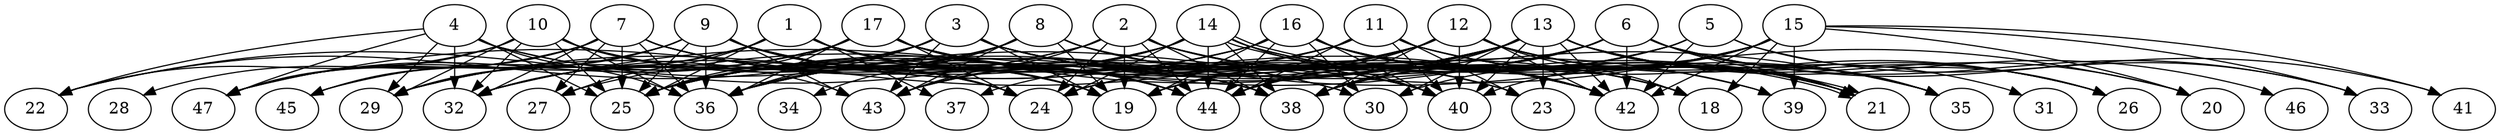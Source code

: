 // DAG (tier=3-complex, mode=compute, n=47, ccr=0.461, fat=0.805, density=0.758, regular=0.254, jump=0.349, mindata=1048576, maxdata=16777216)
// DAG automatically generated by daggen at Sun Aug 24 16:33:34 2025
// /home/ermia/Project/Environments/daggen/bin/daggen --dot --ccr 0.461 --fat 0.805 --regular 0.254 --density 0.758 --jump 0.349 --mindata 1048576 --maxdata 16777216 -n 47 
digraph G {
  1 [size="3294484546479965184", alpha="0.11", expect_size="1647242273239982592"]
  1 -> 19 [size ="1400496904470528"]
  1 -> 25 [size ="1400496904470528"]
  1 -> 27 [size ="1400496904470528"]
  1 -> 29 [size ="1400496904470528"]
  1 -> 37 [size ="1400496904470528"]
  1 -> 38 [size ="1400496904470528"]
  1 -> 40 [size ="1400496904470528"]
  1 -> 44 [size ="1400496904470528"]
  1 -> 47 [size ="1400496904470528"]
  2 [size="595513004245513", alpha="0.14", expect_size="297756502122756"]
  2 -> 18 [size ="20571853160448"]
  2 -> 19 [size ="20571853160448"]
  2 -> 21 [size ="20571853160448"]
  2 -> 22 [size ="20571853160448"]
  2 -> 23 [size ="20571853160448"]
  2 -> 24 [size ="20571853160448"]
  2 -> 29 [size ="20571853160448"]
  2 -> 38 [size ="20571853160448"]
  2 -> 42 [size ="20571853160448"]
  2 -> 43 [size ="20571853160448"]
  2 -> 44 [size ="20571853160448"]
  3 [size="181341707560663072", alpha="0.05", expect_size="90670853780331536"]
  3 -> 18 [size ="71622639747072"]
  3 -> 19 [size ="71622639747072"]
  3 -> 22 [size ="71622639747072"]
  3 -> 23 [size ="71622639747072"]
  3 -> 25 [size ="71622639747072"]
  3 -> 29 [size ="71622639747072"]
  3 -> 32 [size ="71622639747072"]
  3 -> 36 [size ="71622639747072"]
  3 -> 39 [size ="71622639747072"]
  3 -> 40 [size ="71622639747072"]
  3 -> 42 [size ="71622639747072"]
  3 -> 43 [size ="71622639747072"]
  4 [size="1017086908721710", alpha="0.19", expect_size="508543454360855"]
  4 -> 22 [size ="40269353320448"]
  4 -> 24 [size ="40269353320448"]
  4 -> 25 [size ="40269353320448"]
  4 -> 29 [size ="40269353320448"]
  4 -> 32 [size ="40269353320448"]
  4 -> 36 [size ="40269353320448"]
  4 -> 38 [size ="40269353320448"]
  4 -> 47 [size ="40269353320448"]
  5 [size="16053681109840182", alpha="0.14", expect_size="8026840554920091"]
  5 -> 19 [size ="1997459777650688"]
  5 -> 24 [size ="1997459777650688"]
  5 -> 26 [size ="1997459777650688"]
  5 -> 33 [size ="1997459777650688"]
  5 -> 38 [size ="1997459777650688"]
  5 -> 42 [size ="1997459777650688"]
  6 [size="9359140806394380288", alpha="0.20", expect_size="4679570403197190144"]
  6 -> 19 [size ="35528808333312"]
  6 -> 21 [size ="35528808333312"]
  6 -> 32 [size ="35528808333312"]
  6 -> 33 [size ="35528808333312"]
  6 -> 35 [size ="35528808333312"]
  6 -> 36 [size ="35528808333312"]
  6 -> 38 [size ="35528808333312"]
  6 -> 41 [size ="35528808333312"]
  6 -> 42 [size ="35528808333312"]
  6 -> 44 [size ="35528808333312"]
  7 [size="726809210993014400", alpha="0.07", expect_size="363404605496507200"]
  7 -> 19 [size ="968326683557888"]
  7 -> 25 [size ="968326683557888"]
  7 -> 27 [size ="968326683557888"]
  7 -> 28 [size ="968326683557888"]
  7 -> 30 [size ="968326683557888"]
  7 -> 32 [size ="968326683557888"]
  7 -> 36 [size ="968326683557888"]
  7 -> 38 [size ="968326683557888"]
  7 -> 44 [size ="968326683557888"]
  7 -> 45 [size ="968326683557888"]
  7 -> 47 [size ="968326683557888"]
  8 [size="21441208063967100928", alpha="0.18", expect_size="10720604031983550464"]
  8 -> 19 [size ="61743250276352"]
  8 -> 20 [size ="61743250276352"]
  8 -> 25 [size ="61743250276352"]
  8 -> 32 [size ="61743250276352"]
  8 -> 34 [size ="61743250276352"]
  8 -> 36 [size ="61743250276352"]
  8 -> 40 [size ="61743250276352"]
  8 -> 42 [size ="61743250276352"]
  8 -> 43 [size ="61743250276352"]
  9 [size="2706912674205138944", alpha="0.01", expect_size="1353456337102569472"]
  9 -> 19 [size ="15538394759168"]
  9 -> 24 [size ="15538394759168"]
  9 -> 25 [size ="15538394759168"]
  9 -> 29 [size ="15538394759168"]
  9 -> 30 [size ="15538394759168"]
  9 -> 36 [size ="15538394759168"]
  9 -> 38 [size ="15538394759168"]
  9 -> 42 [size ="15538394759168"]
  9 -> 43 [size ="15538394759168"]
  9 -> 45 [size ="15538394759168"]
  9 -> 47 [size ="15538394759168"]
  10 [size="1931113212866717548544", alpha="0.17", expect_size="965556606433358774272"]
  10 -> 22 [size ="1240590574419968"]
  10 -> 24 [size ="1240590574419968"]
  10 -> 25 [size ="1240590574419968"]
  10 -> 29 [size ="1240590574419968"]
  10 -> 32 [size ="1240590574419968"]
  10 -> 36 [size ="1240590574419968"]
  10 -> 43 [size ="1240590574419968"]
  10 -> 44 [size ="1240590574419968"]
  10 -> 47 [size ="1240590574419968"]
  11 [size="964838181010369", alpha="0.03", expect_size="482419090505184"]
  11 -> 21 [size ="50188337020928"]
  11 -> 23 [size ="50188337020928"]
  11 -> 25 [size ="50188337020928"]
  11 -> 26 [size ="50188337020928"]
  11 -> 35 [size ="50188337020928"]
  11 -> 40 [size ="50188337020928"]
  11 -> 43 [size ="50188337020928"]
  11 -> 44 [size ="50188337020928"]
  11 -> 47 [size ="50188337020928"]
  12 [size="39039807730777024", alpha="0.09", expect_size="19519903865388512"]
  12 -> 18 [size ="654939697184768"]
  12 -> 19 [size ="654939697184768"]
  12 -> 21 [size ="654939697184768"]
  12 -> 25 [size ="654939697184768"]
  12 -> 26 [size ="654939697184768"]
  12 -> 31 [size ="654939697184768"]
  12 -> 37 [size ="654939697184768"]
  12 -> 38 [size ="654939697184768"]
  12 -> 40 [size ="654939697184768"]
  12 -> 42 [size ="654939697184768"]
  12 -> 43 [size ="654939697184768"]
  12 -> 44 [size ="654939697184768"]
  13 [size="3762594499242970054656", alpha="0.20", expect_size="1881297249621485027328"]
  13 -> 19 [size ="1935299856826368"]
  13 -> 20 [size ="1935299856826368"]
  13 -> 21 [size ="1935299856826368"]
  13 -> 23 [size ="1935299856826368"]
  13 -> 24 [size ="1935299856826368"]
  13 -> 25 [size ="1935299856826368"]
  13 -> 26 [size ="1935299856826368"]
  13 -> 27 [size ="1935299856826368"]
  13 -> 30 [size ="1935299856826368"]
  13 -> 35 [size ="1935299856826368"]
  13 -> 36 [size ="1935299856826368"]
  13 -> 38 [size ="1935299856826368"]
  13 -> 40 [size ="1935299856826368"]
  13 -> 42 [size ="1935299856826368"]
  13 -> 44 [size ="1935299856826368"]
  13 -> 46 [size ="1935299856826368"]
  14 [size="75337286850843072", alpha="0.11", expect_size="37668643425421536"]
  14 -> 18 [size ="1964972913459200"]
  14 -> 21 [size ="1964972913459200"]
  14 -> 21 [size ="1964972913459200"]
  14 -> 24 [size ="1964972913459200"]
  14 -> 25 [size ="1964972913459200"]
  14 -> 32 [size ="1964972913459200"]
  14 -> 38 [size ="1964972913459200"]
  14 -> 40 [size ="1964972913459200"]
  14 -> 42 [size ="1964972913459200"]
  14 -> 43 [size ="1964972913459200"]
  14 -> 44 [size ="1964972913459200"]
  15 [size="64364131142855392", alpha="0.16", expect_size="32182065571427696"]
  15 -> 18 [size ="1119448865964032"]
  15 -> 20 [size ="1119448865964032"]
  15 -> 24 [size ="1119448865964032"]
  15 -> 30 [size ="1119448865964032"]
  15 -> 33 [size ="1119448865964032"]
  15 -> 36 [size ="1119448865964032"]
  15 -> 38 [size ="1119448865964032"]
  15 -> 39 [size ="1119448865964032"]
  15 -> 40 [size ="1119448865964032"]
  15 -> 41 [size ="1119448865964032"]
  15 -> 42 [size ="1119448865964032"]
  15 -> 44 [size ="1119448865964032"]
  16 [size="89596519870811248", alpha="0.04", expect_size="44798259935405624"]
  16 -> 19 [size ="102467056435200"]
  16 -> 21 [size ="102467056435200"]
  16 -> 25 [size ="102467056435200"]
  16 -> 29 [size ="102467056435200"]
  16 -> 30 [size ="102467056435200"]
  16 -> 35 [size ="102467056435200"]
  16 -> 36 [size ="102467056435200"]
  16 -> 39 [size ="102467056435200"]
  16 -> 40 [size ="102467056435200"]
  16 -> 42 [size ="102467056435200"]
  16 -> 44 [size ="102467056435200"]
  17 [size="988790943749228199936", alpha="0.06", expect_size="494395471874614099968"]
  17 -> 24 [size ="794010612400128"]
  17 -> 25 [size ="794010612400128"]
  17 -> 32 [size ="794010612400128"]
  17 -> 35 [size ="794010612400128"]
  17 -> 36 [size ="794010612400128"]
  17 -> 40 [size ="794010612400128"]
  17 -> 42 [size ="794010612400128"]
  17 -> 44 [size ="794010612400128"]
  17 -> 45 [size ="794010612400128"]
  17 -> 47 [size ="794010612400128"]
  18 [size="189984029558236512256", alpha="0.08", expect_size="94992014779118256128"]
  19 [size="2476699268143588", alpha="0.14", expect_size="1238349634071794"]
  20 [size="4948601355939201", alpha="0.02", expect_size="2474300677969600"]
  21 [size="35971713225169772", alpha="0.15", expect_size="17985856612584886"]
  22 [size="2685489164972327960576", alpha="0.10", expect_size="1342744582486163980288"]
  23 [size="4018635490631429914624", alpha="0.02", expect_size="2009317745315714957312"]
  24 [size="32702326394897280", alpha="0.00", expect_size="16351163197448640"]
  25 [size="1875278250490484", alpha="0.08", expect_size="937639125245242"]
  26 [size="972467586415973504", alpha="0.14", expect_size="486233793207986752"]
  27 [size="1446474170563264768", alpha="0.17", expect_size="723237085281632384"]
  28 [size="626770171495104", alpha="0.17", expect_size="313385085747552"]
  29 [size="586444947597649792", alpha="0.12", expect_size="293222473798824896"]
  30 [size="12394390852993024000", alpha="0.00", expect_size="6197195426496512000"]
  31 [size="2107814455336357", alpha="0.11", expect_size="1053907227668178"]
  32 [size="296649147381687779328", alpha="0.09", expect_size="148324573690843889664"]
  33 [size="5610230558485897216", alpha="0.09", expect_size="2805115279242948608"]
  34 [size="13670762358222468", alpha="0.00", expect_size="6835381179111234"]
  35 [size="3525435060529596416", alpha="0.20", expect_size="1762717530264798208"]
  36 [size="114232301588279120", alpha="0.15", expect_size="57116150794139560"]
  37 [size="2464618802131401728", alpha="0.18", expect_size="1232309401065700864"]
  38 [size="389930299866183488", alpha="0.09", expect_size="194965149933091744"]
  39 [size="805491944385164288", alpha="0.03", expect_size="402745972192582144"]
  40 [size="25822723387007360", alpha="0.09", expect_size="12911361693503680"]
  41 [size="650146095996862464000", alpha="0.16", expect_size="325073047998431232000"]
  42 [size="4598942128905650176", alpha="0.00", expect_size="2299471064452825088"]
  43 [size="1378239255081647872", alpha="0.09", expect_size="689119627540823936"]
  44 [size="889273583659179311104", alpha="0.08", expect_size="444636791829589655552"]
  45 [size="133093452939414994944", alpha="0.11", expect_size="66546726469707497472"]
  46 [size="1911959708835106816", alpha="0.13", expect_size="955979854417553408"]
  47 [size="3039264182358414", alpha="0.17", expect_size="1519632091179207"]
}